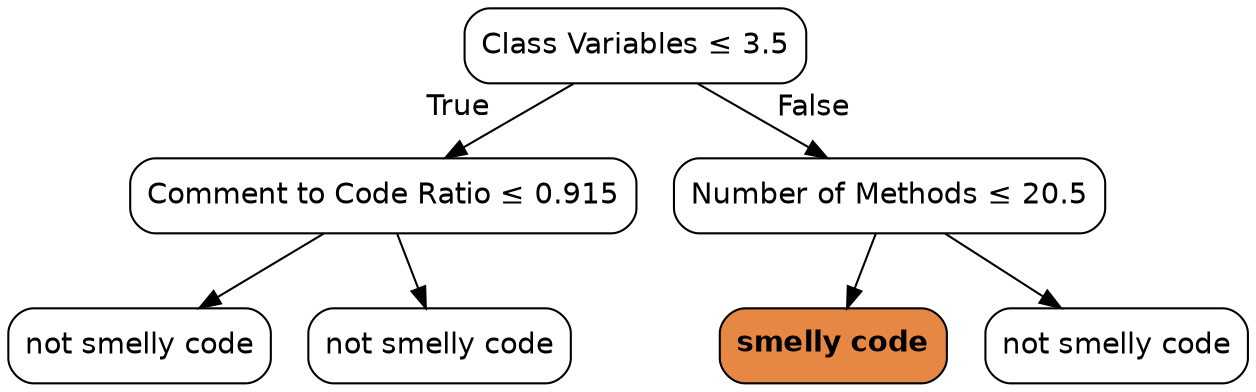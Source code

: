 digraph Tree {
node [color="black", fontname=helvetica, shape=box,  style="filled, rounded", fillcolor="#FFFFFF"];
edge [fontname=helvetica];
0 [label=<Class Variables &le; 3.5>];
1 [label=<Comment to Code Ratio &le; 0.915>];
0 -> 1  [headlabel="True", labelangle=45, labeldistance="2.5"];
5 [label=<not smelly code>];
1 -> 5;
6 [label=<not smelly code>];
1 -> 6;
2 [label=<Number of Methods &le; 20.5>];
0 -> 2  [headlabel="False", labelangle="-45", labeldistance="2.5"];
3 [label=<<b>smelly code</b>>, fillcolor="#e68743"];
2 -> 3;
4 [label=<not smelly code>];
2 -> 4;
}
